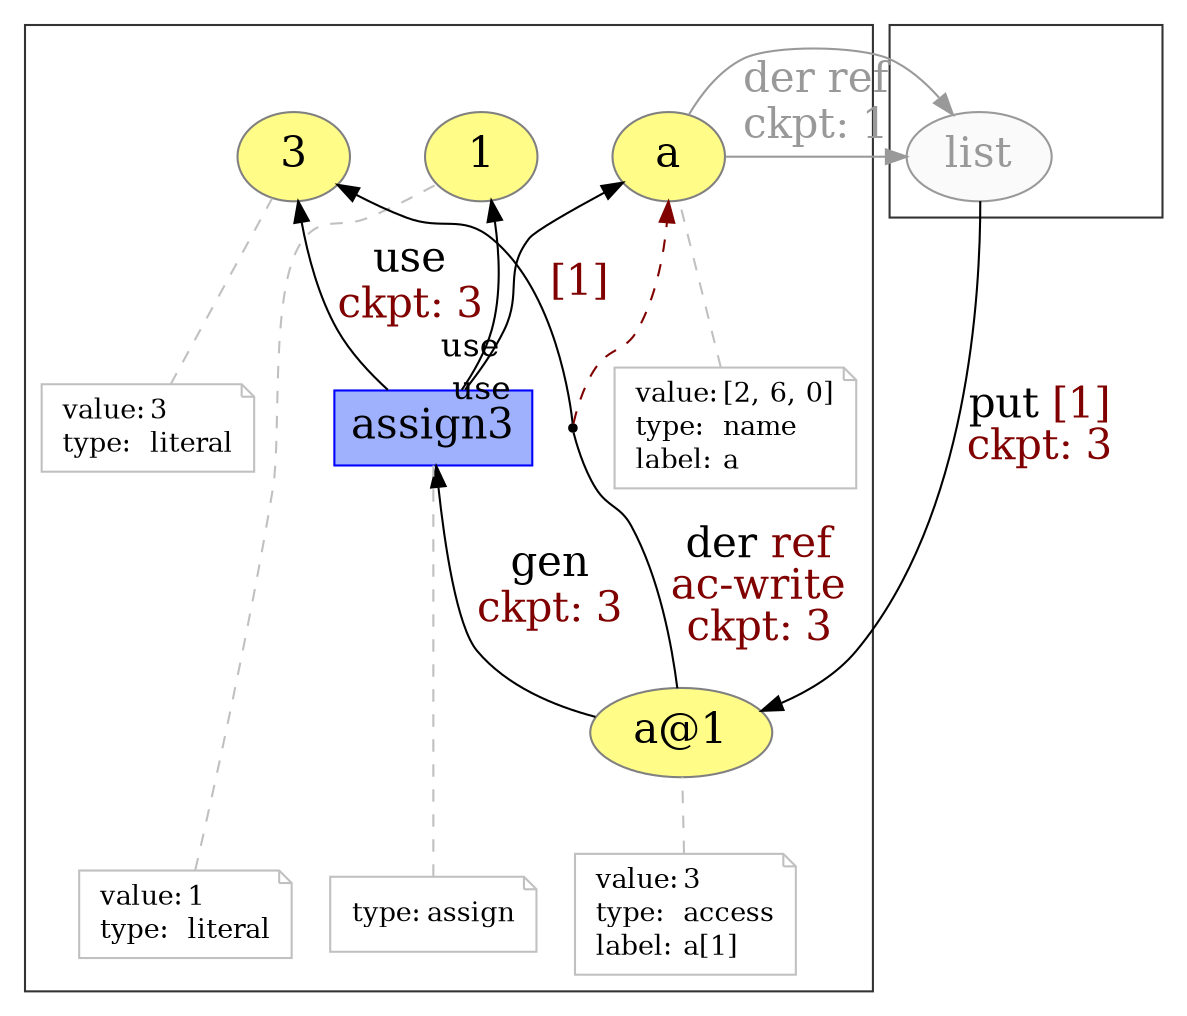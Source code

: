 digraph "PROV" { size="16,12"; rankdir="BT";
newrank=true;
splines = "spline"

subgraph cluster_0 {
    labeljust="r"
    labelloc="b"
    color = "#333333"
    fontcolor = "#333333"
    fontsize = "24"
    fontcolor="white"
    label = "Assign";
    "g/a@1"; "g/1"; "g/3"
    "g/a"; "g/assign3"
    
    "g/a@1-attrs"; "g/1-attrs"; "g/3-attrs"
    "g/a-attrs"; "g/assign3-attrs"; "bn0"
    
    
}
subgraph cluster_1 {
    labeljust="r"
    labelloc="b"
    color = "#333333"
    fontcolor = "#333333"
    fontsize = "24"
    fontcolor="white"
    label = "Members";
    "g/list";
}


"g/list" [fillcolor="#FAFAFA",color="#999999",style="filled",fontcolor="#999999",label="list",URL="g/list",fontsize="20"]
"g/a" [fillcolor="#FFFC87",color="#808080",style="filled",label="a",URL="g/a",fontsize="20"]
"g/a-attrs" [color="gray",shape="note",fontsize="13",fontcolor="black",label=<<TABLE cellpadding="0" border="0">
	<TR>
	    <TD align="left">value:</TD>
	    <TD align="left">[2, 6, 0]</TD>
	</TR>
	<TR>
	    <TD align="left">type:</TD>
	    <TD align="left">name</TD>
	</TR>
	<TR>
	    <TD align="left">label:</TD>
	    <TD align="left">a</TD>
	</TR>
</TABLE>>]
"g/a-attrs" -> "g/a" [color="gray",style="dashed",arrowhead="none"]
"g/a@1" [fillcolor="#FFFC87",color="#808080",style="filled",label="a@1",URL="g/a@1",fontsize="20"]
"g/a@1-attrs" [color="gray",shape="note",fontsize="13",fontcolor="black",label=<<TABLE cellpadding="0" border="0">
	<TR>
	    <TD align="left">value:</TD>
	    <TD align="left">3</TD>
	</TR>
	<TR>
	    <TD align="left">type:</TD>
	    <TD align="left">access</TD>
	</TR>
	<TR>
	    <TD align="left">label:</TD>
	    <TD align="left">a[1]</TD>
	</TR>
</TABLE>>]
"g/a@1-attrs" -> "g/a@1" [color="gray",style="dashed",arrowhead="none"]
"g/list" -> "g/a@1" [fontsize="20",labeldistance="1",color="black",labelangle="60.0",rotation="20",label=<<font color="black">put</font><font color="#800000">&nbsp;[1]<br/>ckpt:&nbsp;3</font>>]
"g/3" [fillcolor="#FFFC87",color="#808080",style="filled",label="3",URL="g/3",fontsize="20"]
"g/3-attrs" [color="gray",shape="note",fontsize="13",fontcolor="black",label=<<TABLE cellpadding="0" border="0">
	<TR>
	    <TD align="left">value:</TD>
	    <TD align="left">3</TD>
	</TR>
	<TR>
	    <TD align="left">type:</TD>
	    <TD align="left">literal</TD>
	</TR>
</TABLE>>]
"g/3-attrs" -> "g/3" [color="gray",style="dashed",arrowhead="none"]
"g/1" [fillcolor="#FFFC87",color="#808080",style="filled",label="1",URL="g/1",fontsize="20"]
"g/1-attrs" [color="gray",shape="note",fontsize="13",fontcolor="black",label=<<TABLE cellpadding="0" border="0">
	<TR>
	    <TD align="left">value:</TD>
	    <TD align="left">1</TD>
	</TR>
	<TR>
	    <TD align="left">type:</TD>
	    <TD align="left">literal</TD>
	</TR>
</TABLE>>]
"g/1-attrs" -> "g/1" [color="gray",style="dashed",arrowhead="none"]
"g/assign3" [fillcolor="#9FB1FC",color="#0000FF",shape="polygon",sides="4",style="filled",label="assign3",URL="g/assign3",fontsize="20"]
"g/assign3-attrs" [color="gray",shape="note",fontsize="13",fontcolor="black",label=<<TABLE cellpadding="0" border="0">
	<TR>
	    <TD align="left">type:</TD>
	    <TD align="left">assign</TD>
	</TR>
</TABLE>>]
"g/assign3-attrs" -> "g/assign3" [color="gray",style="dashed",arrowhead="none"]
"g/assign3" -> "g/a" [labelfontsize="16",labeldistance="2",labelangle="-30.0",rotation="20",taillabel="use",dist="2",angle="-30.0"]
"bn0" [shape="point",label=""]
"g/a@1" -> "bn0" [fontsize="20",labeldistance="1",color="black",labelangle="60.0",rotation="20",label=<<font color="black">der</font><font color="#800000">&nbsp;ref<br/>ac-write<br/>ckpt:&nbsp;3</font>>,arrowhead="none"]
"bn0" -> "g/a" [color="#800000",style="dashed"]
"bn0" -> "g/3" [fontsize="20",labeldistance="1",color="black",labelangle="60.0",rotation="20",label="[1]",fontcolor="#800000"]
"g/a" -> "g/list" [fontsize="20",labeldistance="1",color="#999999",labelangle="60.0",rotation="20",label="der ref
ckpt: 1",fontcolor="#999999"]
"g/assign3" -> "g/1" [labelfontsize="16",labeldistance="1",labelangle="60.0",rotation="20",taillabel="use"]

{rank=same "g/1" "g/3" "g/a"}
{rank=same "g/list" "g/a"}

{rank=same "g/1-attrs" "g/assign3-attrs" "g/a@1-attrs"}
"g/3" -> "g/1" -> "g/a" [style=invis]
"g/assign3" -> "g/3" [fontsize="20",labeldistance="1",color="black",labelangle="60.0",rotation="20",label=<<font color="black">use</font><font color="#800000"><br/>ckpt:&nbsp;3</font>>]
"g/a@1" -> "g/assign3" [fontsize="20",labeldistance="1",color="black",labelangle="60.0",rotation="20",label=<<font color="black">gen</font><font color="#800000"><br/>ckpt:&nbsp;3</font>>]
}